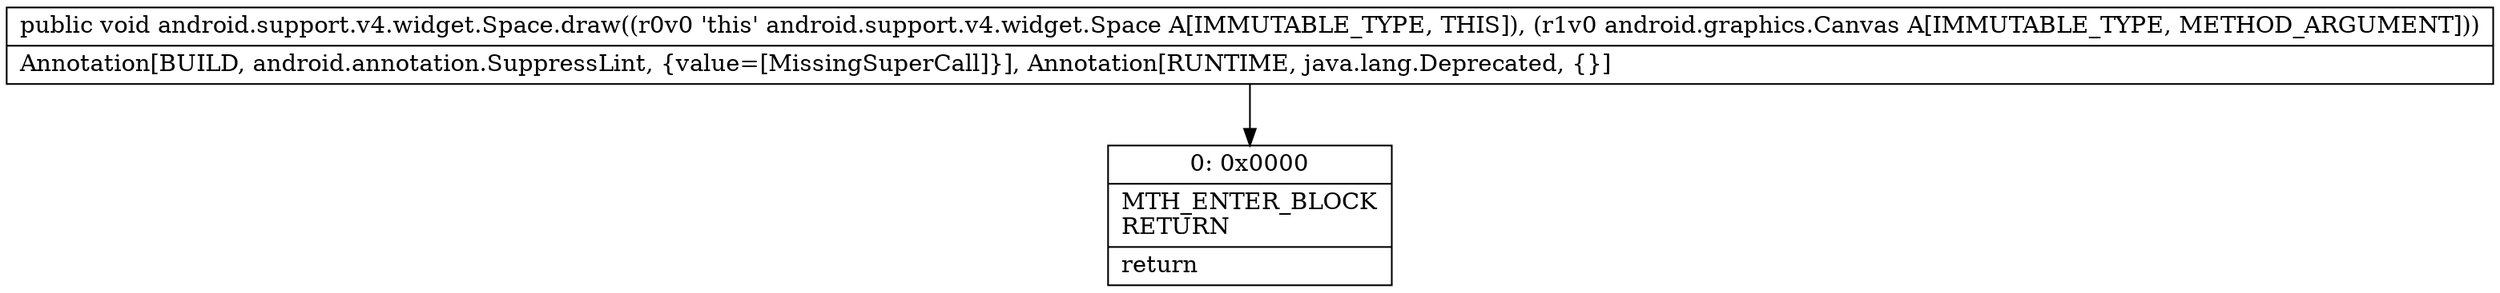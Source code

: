 digraph "CFG forandroid.support.v4.widget.Space.draw(Landroid\/graphics\/Canvas;)V" {
Node_0 [shape=record,label="{0\:\ 0x0000|MTH_ENTER_BLOCK\lRETURN\l|return\l}"];
MethodNode[shape=record,label="{public void android.support.v4.widget.Space.draw((r0v0 'this' android.support.v4.widget.Space A[IMMUTABLE_TYPE, THIS]), (r1v0 android.graphics.Canvas A[IMMUTABLE_TYPE, METHOD_ARGUMENT]))  | Annotation[BUILD, android.annotation.SuppressLint, \{value=[MissingSuperCall]\}], Annotation[RUNTIME, java.lang.Deprecated, \{\}]\l}"];
MethodNode -> Node_0;
}

